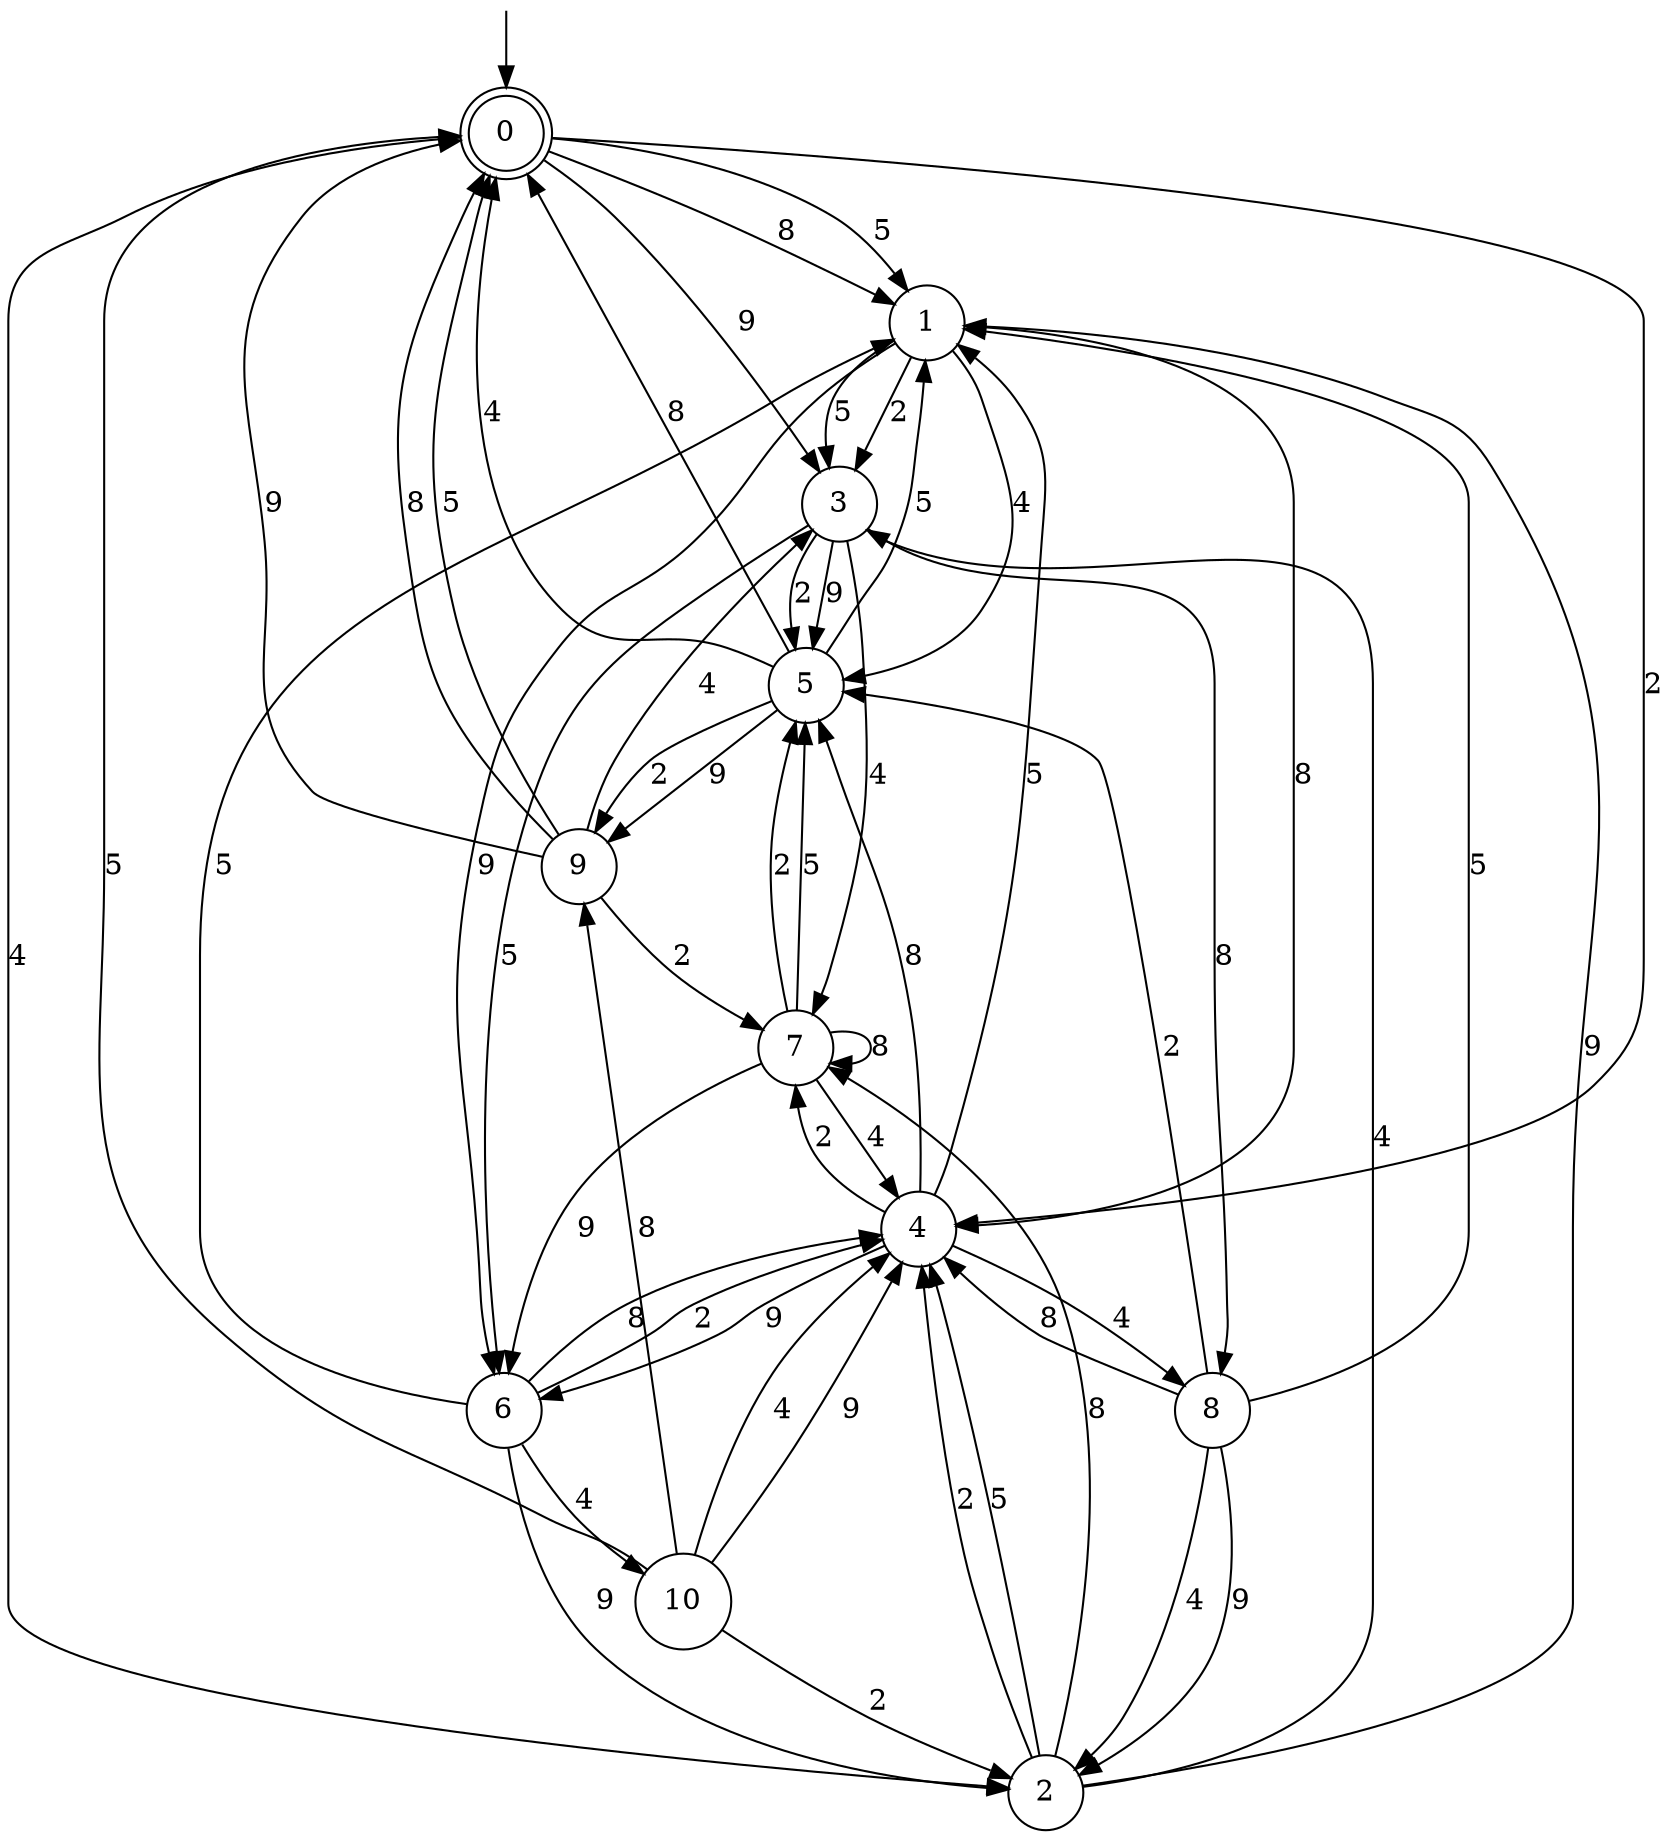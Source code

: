 digraph g {

	s0 [shape="doublecircle" label="0"];
	s1 [shape="circle" label="1"];
	s2 [shape="circle" label="2"];
	s3 [shape="circle" label="3"];
	s4 [shape="circle" label="4"];
	s5 [shape="circle" label="5"];
	s6 [shape="circle" label="6"];
	s7 [shape="circle" label="7"];
	s8 [shape="circle" label="8"];
	s9 [shape="circle" label="9"];
	s10 [shape="circle" label="10"];
	s0 -> s1 [label="5"];
	s0 -> s2 [label="4"];
	s0 -> s3 [label="9"];
	s0 -> s1 [label="8"];
	s0 -> s4 [label="2"];
	s1 -> s3 [label="5"];
	s1 -> s5 [label="4"];
	s1 -> s6 [label="9"];
	s1 -> s4 [label="8"];
	s1 -> s3 [label="2"];
	s2 -> s4 [label="5"];
	s2 -> s3 [label="4"];
	s2 -> s1 [label="9"];
	s2 -> s7 [label="8"];
	s2 -> s4 [label="2"];
	s3 -> s6 [label="5"];
	s3 -> s7 [label="4"];
	s3 -> s5 [label="9"];
	s3 -> s8 [label="8"];
	s3 -> s5 [label="2"];
	s4 -> s1 [label="5"];
	s4 -> s8 [label="4"];
	s4 -> s6 [label="9"];
	s4 -> s5 [label="8"];
	s4 -> s7 [label="2"];
	s5 -> s1 [label="5"];
	s5 -> s0 [label="4"];
	s5 -> s9 [label="9"];
	s5 -> s0 [label="8"];
	s5 -> s9 [label="2"];
	s6 -> s1 [label="5"];
	s6 -> s10 [label="4"];
	s6 -> s2 [label="9"];
	s6 -> s4 [label="8"];
	s6 -> s4 [label="2"];
	s7 -> s5 [label="5"];
	s7 -> s4 [label="4"];
	s7 -> s6 [label="9"];
	s7 -> s7 [label="8"];
	s7 -> s5 [label="2"];
	s8 -> s1 [label="5"];
	s8 -> s2 [label="4"];
	s8 -> s2 [label="9"];
	s8 -> s4 [label="8"];
	s8 -> s5 [label="2"];
	s9 -> s0 [label="5"];
	s9 -> s3 [label="4"];
	s9 -> s0 [label="9"];
	s9 -> s0 [label="8"];
	s9 -> s7 [label="2"];
	s10 -> s0 [label="5"];
	s10 -> s4 [label="4"];
	s10 -> s4 [label="9"];
	s10 -> s9 [label="8"];
	s10 -> s2 [label="2"];

__start0 [label="" shape="none" width="0" height="0"];
__start0 -> s0;

}
